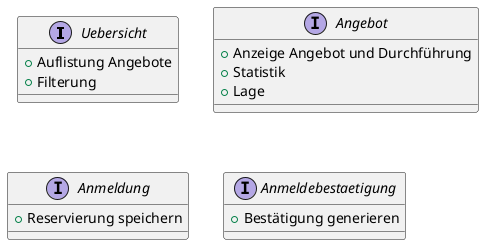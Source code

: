 @startuml

/' The slides show the title '/
/'title Interfaces'/

interface Uebersicht {
  +Auflistung Angebote
  +Filterung
}

interface Angebot {
  +Anzeige Angebot und Durchführung
  +Statistik
  +Lage
}
interface Anmeldung {
  +Reservierung speichern
}
interface Anmeldebestaetigung {
  +Bestätigung generieren
}

@enduml
